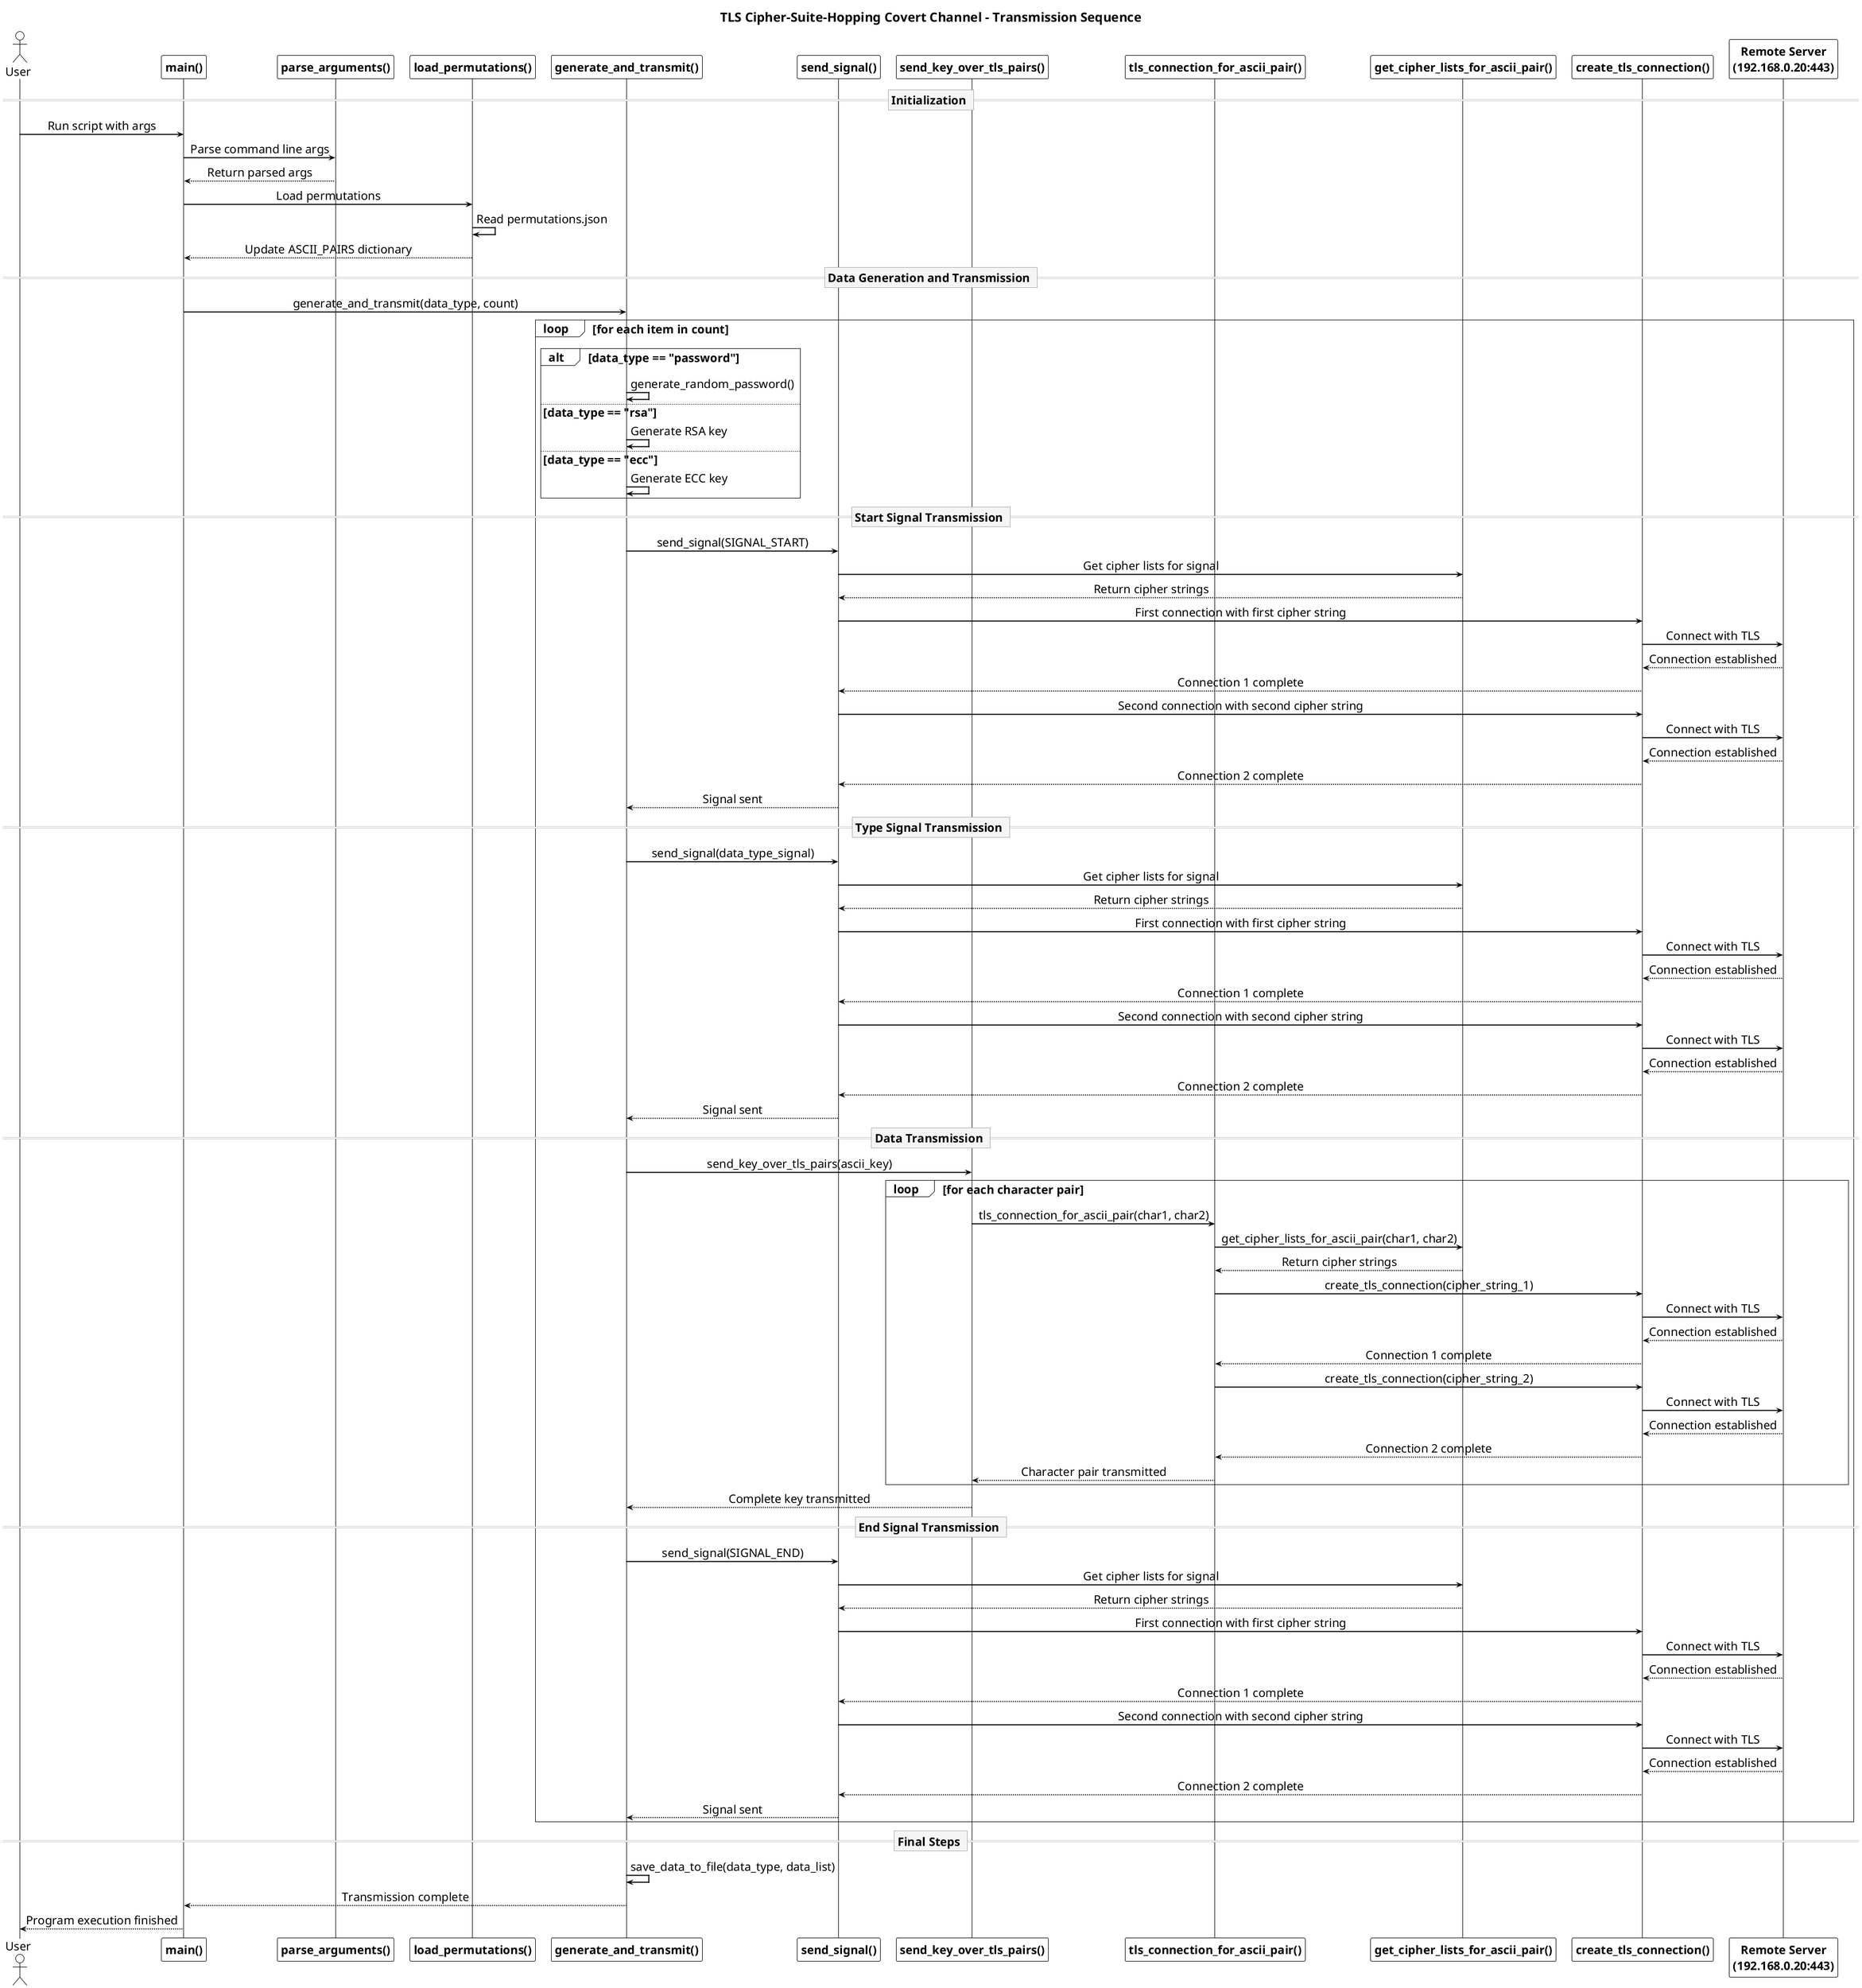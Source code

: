 @startuml
!theme plain
skinparam sequenceArrowThickness 2
skinparam sequenceDividerBackgroundColor WhiteSmoke
skinparam sequenceDividerBorderColor DarkGray
skinparam participantFontStyle bold
skinparam sequenceMessageAlign center

' Increase font sizes
skinparam defaultFontSize 22
skinparam titleFontSize 24
skinparam titleFontStyle bold

title TLS Cipher-Suite-Hopping Covert Channel - Transmission Sequence

actor User
participant "main()" as Main
participant "parse_arguments()" as ArgParser
participant "load_permutations()" as PermLoader
participant "generate_and_transmit()" as Generator
participant "send_signal()" as SignalSender
participant "send_key_over_tls_pairs()" as KeySender
participant "tls_connection_for_ascii_pair()" as ConnHandler
participant "get_cipher_lists_for_ascii_pair()" as CipherMapper
participant "create_tls_connection()" as TLSCreator
participant "Remote Server\n(192.168.0.20:443)" as Server

== Initialization ==

User -> Main: Run script with args
Main -> ArgParser: Parse command line args
ArgParser --> Main: Return parsed args
Main -> PermLoader: Load permutations
PermLoader -> PermLoader: Read permutations.json
PermLoader --> Main: Update ASCII_PAIRS dictionary

== Data Generation and Transmission ==

Main -> Generator: generate_and_transmit(data_type, count)

loop for each item in count
  alt data_type == "password"
    Generator -> Generator: generate_random_password()
  else data_type == "rsa"
    Generator -> Generator: Generate RSA key
  else data_type == "ecc"
    Generator -> Generator: Generate ECC key
  end

  == Start Signal Transmission ==
  Generator -> SignalSender: send_signal(SIGNAL_START)
  SignalSender -> CipherMapper: Get cipher lists for signal
  CipherMapper --> SignalSender: Return cipher strings

  SignalSender -> TLSCreator: First connection with first cipher string
  TLSCreator -> Server: Connect with TLS
  TLSCreator <-- Server: Connection established
  TLSCreator --> SignalSender: Connection 1 complete
  
  SignalSender -> TLSCreator: Second connection with second cipher string
  TLSCreator -> Server: Connect with TLS
  TLSCreator <-- Server: Connection established
  TLSCreator --> SignalSender: Connection 2 complete
  SignalSender --> Generator: Signal sent

  == Type Signal Transmission ==
  Generator -> SignalSender: send_signal(data_type_signal)
  SignalSender -> CipherMapper: Get cipher lists for signal
  CipherMapper --> SignalSender: Return cipher strings
  SignalSender -> TLSCreator: First connection with first cipher string
  TLSCreator -> Server: Connect with TLS
  TLSCreator <-- Server: Connection established
  TLSCreator --> SignalSender: Connection 1 complete
  SignalSender -> TLSCreator: Second connection with second cipher string
  TLSCreator -> Server: Connect with TLS
  TLSCreator <-- Server: Connection established
  TLSCreator --> SignalSender: Connection 2 complete
  SignalSender --> Generator: Signal sent

  == Data Transmission ==
  Generator -> KeySender: send_key_over_tls_pairs(ascii_key)
  
  loop for each character pair
    KeySender -> ConnHandler: tls_connection_for_ascii_pair(char1, char2)
    ConnHandler -> CipherMapper: get_cipher_lists_for_ascii_pair(char1, char2)
    CipherMapper --> ConnHandler: Return cipher strings
    
    ConnHandler -> TLSCreator: create_tls_connection(cipher_string_1)
    TLSCreator -> Server: Connect with TLS
    TLSCreator <-- Server: Connection established
    TLSCreator --> ConnHandler: Connection 1 complete
    
    ConnHandler -> TLSCreator: create_tls_connection(cipher_string_2)
    TLSCreator -> Server: Connect with TLS
    TLSCreator <-- Server: Connection established
    TLSCreator --> ConnHandler: Connection 2 complete
    
    ConnHandler --> KeySender: Character pair transmitted
  end
  
  KeySender --> Generator: Complete key transmitted

  == End Signal Transmission ==
  Generator -> SignalSender: send_signal(SIGNAL_END)
  SignalSender -> CipherMapper: Get cipher lists for signal
  CipherMapper --> SignalSender: Return cipher strings
  SignalSender -> TLSCreator: First connection with first cipher string
  TLSCreator -> Server: Connect with TLS
  TLSCreator <-- Server: Connection established
  TLSCreator --> SignalSender: Connection 1 complete
  SignalSender -> TLSCreator: Second connection with second cipher string
  TLSCreator -> Server: Connect with TLS
  TLSCreator <-- Server: Connection established
  TLSCreator --> SignalSender: Connection 2 complete
  SignalSender --> Generator: Signal sent
end

== Final Steps ==
Generator -> Generator: save_data_to_file(data_type, data_list)
Generator --> Main: Transmission complete
Main --> User: Program execution finished

@enduml